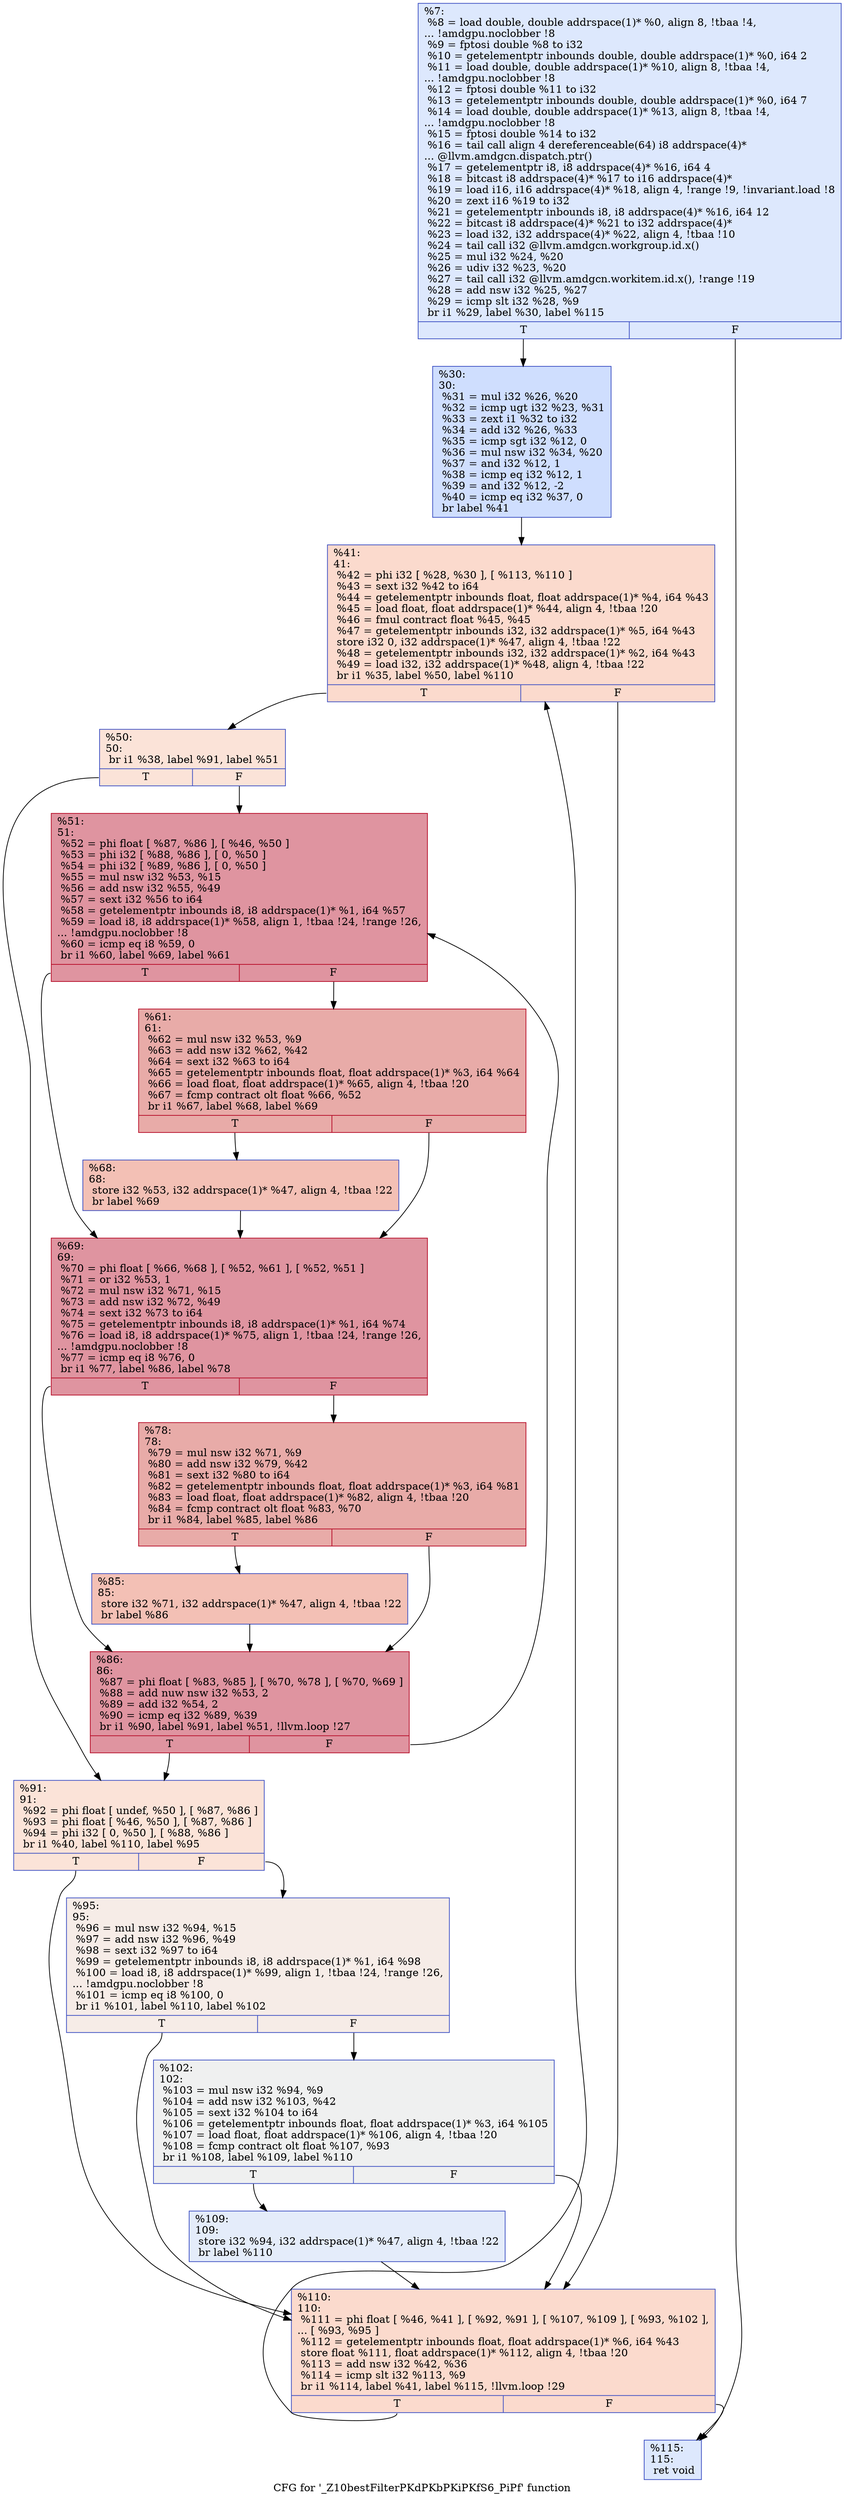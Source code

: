digraph "CFG for '_Z10bestFilterPKdPKbPKiPKfS6_PiPf' function" {
	label="CFG for '_Z10bestFilterPKdPKbPKiPKfS6_PiPf' function";

	Node0x5564880 [shape=record,color="#3d50c3ff", style=filled, fillcolor="#b2ccfb70",label="{%7:\l  %8 = load double, double addrspace(1)* %0, align 8, !tbaa !4,\l... !amdgpu.noclobber !8\l  %9 = fptosi double %8 to i32\l  %10 = getelementptr inbounds double, double addrspace(1)* %0, i64 2\l  %11 = load double, double addrspace(1)* %10, align 8, !tbaa !4,\l... !amdgpu.noclobber !8\l  %12 = fptosi double %11 to i32\l  %13 = getelementptr inbounds double, double addrspace(1)* %0, i64 7\l  %14 = load double, double addrspace(1)* %13, align 8, !tbaa !4,\l... !amdgpu.noclobber !8\l  %15 = fptosi double %14 to i32\l  %16 = tail call align 4 dereferenceable(64) i8 addrspace(4)*\l... @llvm.amdgcn.dispatch.ptr()\l  %17 = getelementptr i8, i8 addrspace(4)* %16, i64 4\l  %18 = bitcast i8 addrspace(4)* %17 to i16 addrspace(4)*\l  %19 = load i16, i16 addrspace(4)* %18, align 4, !range !9, !invariant.load !8\l  %20 = zext i16 %19 to i32\l  %21 = getelementptr inbounds i8, i8 addrspace(4)* %16, i64 12\l  %22 = bitcast i8 addrspace(4)* %21 to i32 addrspace(4)*\l  %23 = load i32, i32 addrspace(4)* %22, align 4, !tbaa !10\l  %24 = tail call i32 @llvm.amdgcn.workgroup.id.x()\l  %25 = mul i32 %24, %20\l  %26 = udiv i32 %23, %20\l  %27 = tail call i32 @llvm.amdgcn.workitem.id.x(), !range !19\l  %28 = add nsw i32 %25, %27\l  %29 = icmp slt i32 %28, %9\l  br i1 %29, label %30, label %115\l|{<s0>T|<s1>F}}"];
	Node0x5564880:s0 -> Node0x5567e10;
	Node0x5564880:s1 -> Node0x5567ea0;
	Node0x5567e10 [shape=record,color="#3d50c3ff", style=filled, fillcolor="#93b5fe70",label="{%30:\l30:                                               \l  %31 = mul i32 %26, %20\l  %32 = icmp ugt i32 %23, %31\l  %33 = zext i1 %32 to i32\l  %34 = add i32 %26, %33\l  %35 = icmp sgt i32 %12, 0\l  %36 = mul nsw i32 %34, %20\l  %37 = and i32 %12, 1\l  %38 = icmp eq i32 %12, 1\l  %39 = and i32 %12, -2\l  %40 = icmp eq i32 %37, 0\l  br label %41\l}"];
	Node0x5567e10 -> Node0x55686d0;
	Node0x55686d0 [shape=record,color="#3d50c3ff", style=filled, fillcolor="#f7ac8e70",label="{%41:\l41:                                               \l  %42 = phi i32 [ %28, %30 ], [ %113, %110 ]\l  %43 = sext i32 %42 to i64\l  %44 = getelementptr inbounds float, float addrspace(1)* %4, i64 %43\l  %45 = load float, float addrspace(1)* %44, align 4, !tbaa !20\l  %46 = fmul contract float %45, %45\l  %47 = getelementptr inbounds i32, i32 addrspace(1)* %5, i64 %43\l  store i32 0, i32 addrspace(1)* %47, align 4, !tbaa !22\l  %48 = getelementptr inbounds i32, i32 addrspace(1)* %2, i64 %43\l  %49 = load i32, i32 addrspace(1)* %48, align 4, !tbaa !22\l  br i1 %35, label %50, label %110\l|{<s0>T|<s1>F}}"];
	Node0x55686d0:s0 -> Node0x5569610;
	Node0x55686d0:s1 -> Node0x55687c0;
	Node0x5569610 [shape=record,color="#3d50c3ff", style=filled, fillcolor="#f6bfa670",label="{%50:\l50:                                               \l  br i1 %38, label %91, label %51\l|{<s0>T|<s1>F}}"];
	Node0x5569610:s0 -> Node0x5569750;
	Node0x5569610:s1 -> Node0x55697a0;
	Node0x55697a0 [shape=record,color="#b70d28ff", style=filled, fillcolor="#b70d2870",label="{%51:\l51:                                               \l  %52 = phi float [ %87, %86 ], [ %46, %50 ]\l  %53 = phi i32 [ %88, %86 ], [ 0, %50 ]\l  %54 = phi i32 [ %89, %86 ], [ 0, %50 ]\l  %55 = mul nsw i32 %53, %15\l  %56 = add nsw i32 %55, %49\l  %57 = sext i32 %56 to i64\l  %58 = getelementptr inbounds i8, i8 addrspace(1)* %1, i64 %57\l  %59 = load i8, i8 addrspace(1)* %58, align 1, !tbaa !24, !range !26,\l... !amdgpu.noclobber !8\l  %60 = icmp eq i8 %59, 0\l  br i1 %60, label %69, label %61\l|{<s0>T|<s1>F}}"];
	Node0x55697a0:s0 -> Node0x556a300;
	Node0x55697a0:s1 -> Node0x556a350;
	Node0x556a350 [shape=record,color="#b70d28ff", style=filled, fillcolor="#cc403a70",label="{%61:\l61:                                               \l  %62 = mul nsw i32 %53, %9\l  %63 = add nsw i32 %62, %42\l  %64 = sext i32 %63 to i64\l  %65 = getelementptr inbounds float, float addrspace(1)* %3, i64 %64\l  %66 = load float, float addrspace(1)* %65, align 4, !tbaa !20\l  %67 = fcmp contract olt float %66, %52\l  br i1 %67, label %68, label %69\l|{<s0>T|<s1>F}}"];
	Node0x556a350:s0 -> Node0x55682a0;
	Node0x556a350:s1 -> Node0x556a300;
	Node0x55682a0 [shape=record,color="#3d50c3ff", style=filled, fillcolor="#e5705870",label="{%68:\l68:                                               \l  store i32 %53, i32 addrspace(1)* %47, align 4, !tbaa !22\l  br label %69\l}"];
	Node0x55682a0 -> Node0x556a300;
	Node0x556a300 [shape=record,color="#b70d28ff", style=filled, fillcolor="#b70d2870",label="{%69:\l69:                                               \l  %70 = phi float [ %66, %68 ], [ %52, %61 ], [ %52, %51 ]\l  %71 = or i32 %53, 1\l  %72 = mul nsw i32 %71, %15\l  %73 = add nsw i32 %72, %49\l  %74 = sext i32 %73 to i64\l  %75 = getelementptr inbounds i8, i8 addrspace(1)* %1, i64 %74\l  %76 = load i8, i8 addrspace(1)* %75, align 1, !tbaa !24, !range !26,\l... !amdgpu.noclobber !8\l  %77 = icmp eq i8 %76, 0\l  br i1 %77, label %86, label %78\l|{<s0>T|<s1>F}}"];
	Node0x556a300:s0 -> Node0x55698e0;
	Node0x556a300:s1 -> Node0x556c2a0;
	Node0x556c2a0 [shape=record,color="#b70d28ff", style=filled, fillcolor="#cc403a70",label="{%78:\l78:                                               \l  %79 = mul nsw i32 %71, %9\l  %80 = add nsw i32 %79, %42\l  %81 = sext i32 %80 to i64\l  %82 = getelementptr inbounds float, float addrspace(1)* %3, i64 %81\l  %83 = load float, float addrspace(1)* %82, align 4, !tbaa !20\l  %84 = fcmp contract olt float %83, %70\l  br i1 %84, label %85, label %86\l|{<s0>T|<s1>F}}"];
	Node0x556c2a0:s0 -> Node0x556c6d0;
	Node0x556c2a0:s1 -> Node0x55698e0;
	Node0x556c6d0 [shape=record,color="#3d50c3ff", style=filled, fillcolor="#e5705870",label="{%85:\l85:                                               \l  store i32 %71, i32 addrspace(1)* %47, align 4, !tbaa !22\l  br label %86\l}"];
	Node0x556c6d0 -> Node0x55698e0;
	Node0x55698e0 [shape=record,color="#b70d28ff", style=filled, fillcolor="#b70d2870",label="{%86:\l86:                                               \l  %87 = phi float [ %83, %85 ], [ %70, %78 ], [ %70, %69 ]\l  %88 = add nuw nsw i32 %53, 2\l  %89 = add i32 %54, 2\l  %90 = icmp eq i32 %89, %39\l  br i1 %90, label %91, label %51, !llvm.loop !27\l|{<s0>T|<s1>F}}"];
	Node0x55698e0:s0 -> Node0x5569750;
	Node0x55698e0:s1 -> Node0x55697a0;
	Node0x5569750 [shape=record,color="#3d50c3ff", style=filled, fillcolor="#f6bfa670",label="{%91:\l91:                                               \l  %92 = phi float [ undef, %50 ], [ %87, %86 ]\l  %93 = phi float [ %46, %50 ], [ %87, %86 ]\l  %94 = phi i32 [ 0, %50 ], [ %88, %86 ]\l  br i1 %40, label %110, label %95\l|{<s0>T|<s1>F}}"];
	Node0x5569750:s0 -> Node0x55687c0;
	Node0x5569750:s1 -> Node0x556d2a0;
	Node0x556d2a0 [shape=record,color="#3d50c3ff", style=filled, fillcolor="#ead5c970",label="{%95:\l95:                                               \l  %96 = mul nsw i32 %94, %15\l  %97 = add nsw i32 %96, %49\l  %98 = sext i32 %97 to i64\l  %99 = getelementptr inbounds i8, i8 addrspace(1)* %1, i64 %98\l  %100 = load i8, i8 addrspace(1)* %99, align 1, !tbaa !24, !range !26,\l... !amdgpu.noclobber !8\l  %101 = icmp eq i8 %100, 0\l  br i1 %101, label %110, label %102\l|{<s0>T|<s1>F}}"];
	Node0x556d2a0:s0 -> Node0x55687c0;
	Node0x556d2a0:s1 -> Node0x556d6d0;
	Node0x556d6d0 [shape=record,color="#3d50c3ff", style=filled, fillcolor="#dbdcde70",label="{%102:\l102:                                              \l  %103 = mul nsw i32 %94, %9\l  %104 = add nsw i32 %103, %42\l  %105 = sext i32 %104 to i64\l  %106 = getelementptr inbounds float, float addrspace(1)* %3, i64 %105\l  %107 = load float, float addrspace(1)* %106, align 4, !tbaa !20\l  %108 = fcmp contract olt float %107, %93\l  br i1 %108, label %109, label %110\l|{<s0>T|<s1>F}}"];
	Node0x556d6d0:s0 -> Node0x556db00;
	Node0x556d6d0:s1 -> Node0x55687c0;
	Node0x556db00 [shape=record,color="#3d50c3ff", style=filled, fillcolor="#c1d4f470",label="{%109:\l109:                                              \l  store i32 %94, i32 addrspace(1)* %47, align 4, !tbaa !22\l  br label %110\l}"];
	Node0x556db00 -> Node0x55687c0;
	Node0x55687c0 [shape=record,color="#3d50c3ff", style=filled, fillcolor="#f7ac8e70",label="{%110:\l110:                                              \l  %111 = phi float [ %46, %41 ], [ %92, %91 ], [ %107, %109 ], [ %93, %102 ],\l... [ %93, %95 ]\l  %112 = getelementptr inbounds float, float addrspace(1)* %6, i64 %43\l  store float %111, float addrspace(1)* %112, align 4, !tbaa !20\l  %113 = add nsw i32 %42, %36\l  %114 = icmp slt i32 %113, %9\l  br i1 %114, label %41, label %115, !llvm.loop !29\l|{<s0>T|<s1>F}}"];
	Node0x55687c0:s0 -> Node0x55686d0;
	Node0x55687c0:s1 -> Node0x5567ea0;
	Node0x5567ea0 [shape=record,color="#3d50c3ff", style=filled, fillcolor="#b2ccfb70",label="{%115:\l115:                                              \l  ret void\l}"];
}
